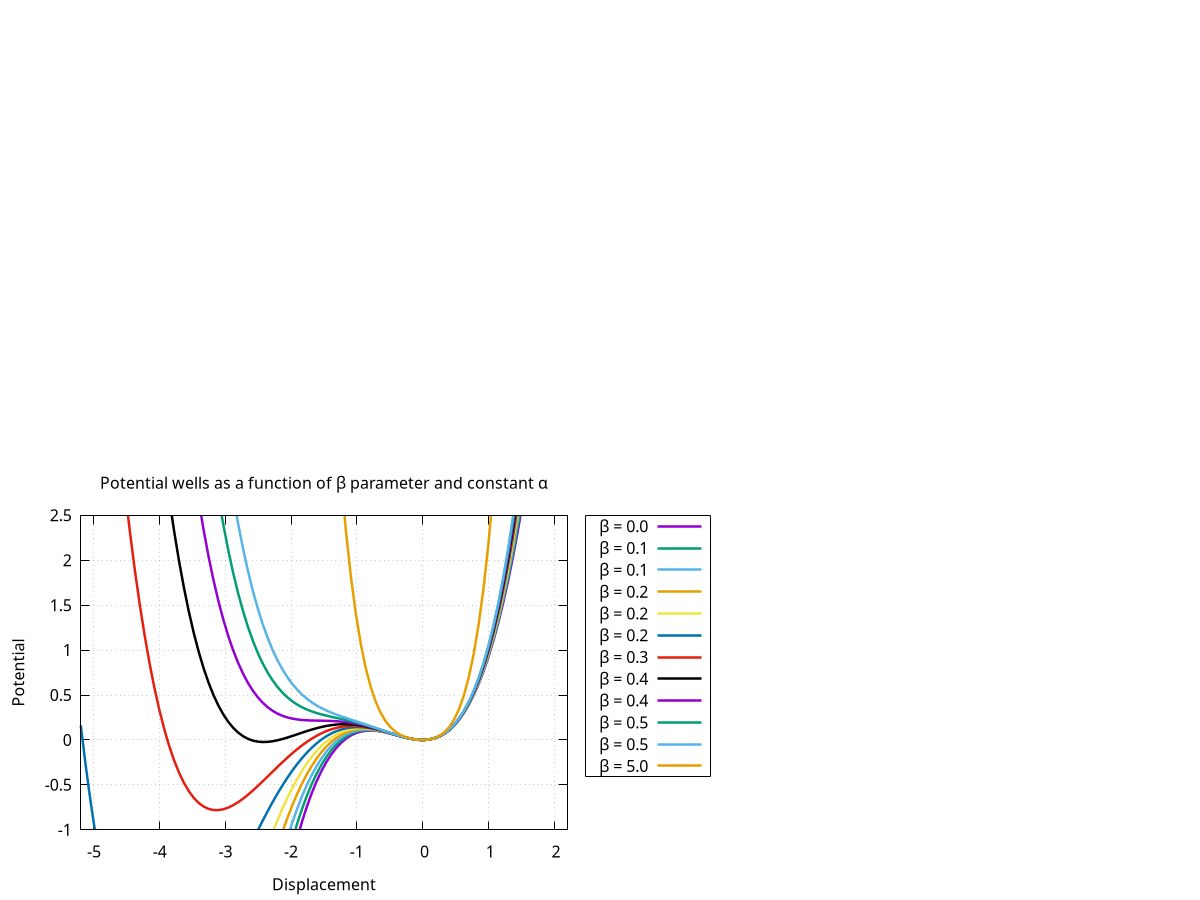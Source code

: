 
#Plot - Energy Function
set terminal postscript eps enhanced color font 'Helvetica,10'
set output "potential_b.eps"
set size 0.6,0.5

set title 'Potential wells as a function of {/Symbol b} parameter and constant {/Symbol a}'
set xlabel 'Displacement'
set ylabel 'Potential'

alfa = 1.4
dbeta = 0.05

set xrange[-5.2:2.2]
set yrange[-1:2.5]
set grid
set key outside box

plot for[i=0:10:1] 0.5*x*x + 0.3*alfa*x*x*x + 0.25*(dbeta*i)*x*x*x*x title (sprintf('{/Symbol b} = %.1f' ,dbeta*i )) lw 2.5 , 0.5*x*x + 0.3*alfa*x*x*x + 0.25*(5)*x*x*x*x title (sprintf('{/Symbol b} = %.1f' ,5 )) lw 2.5 
